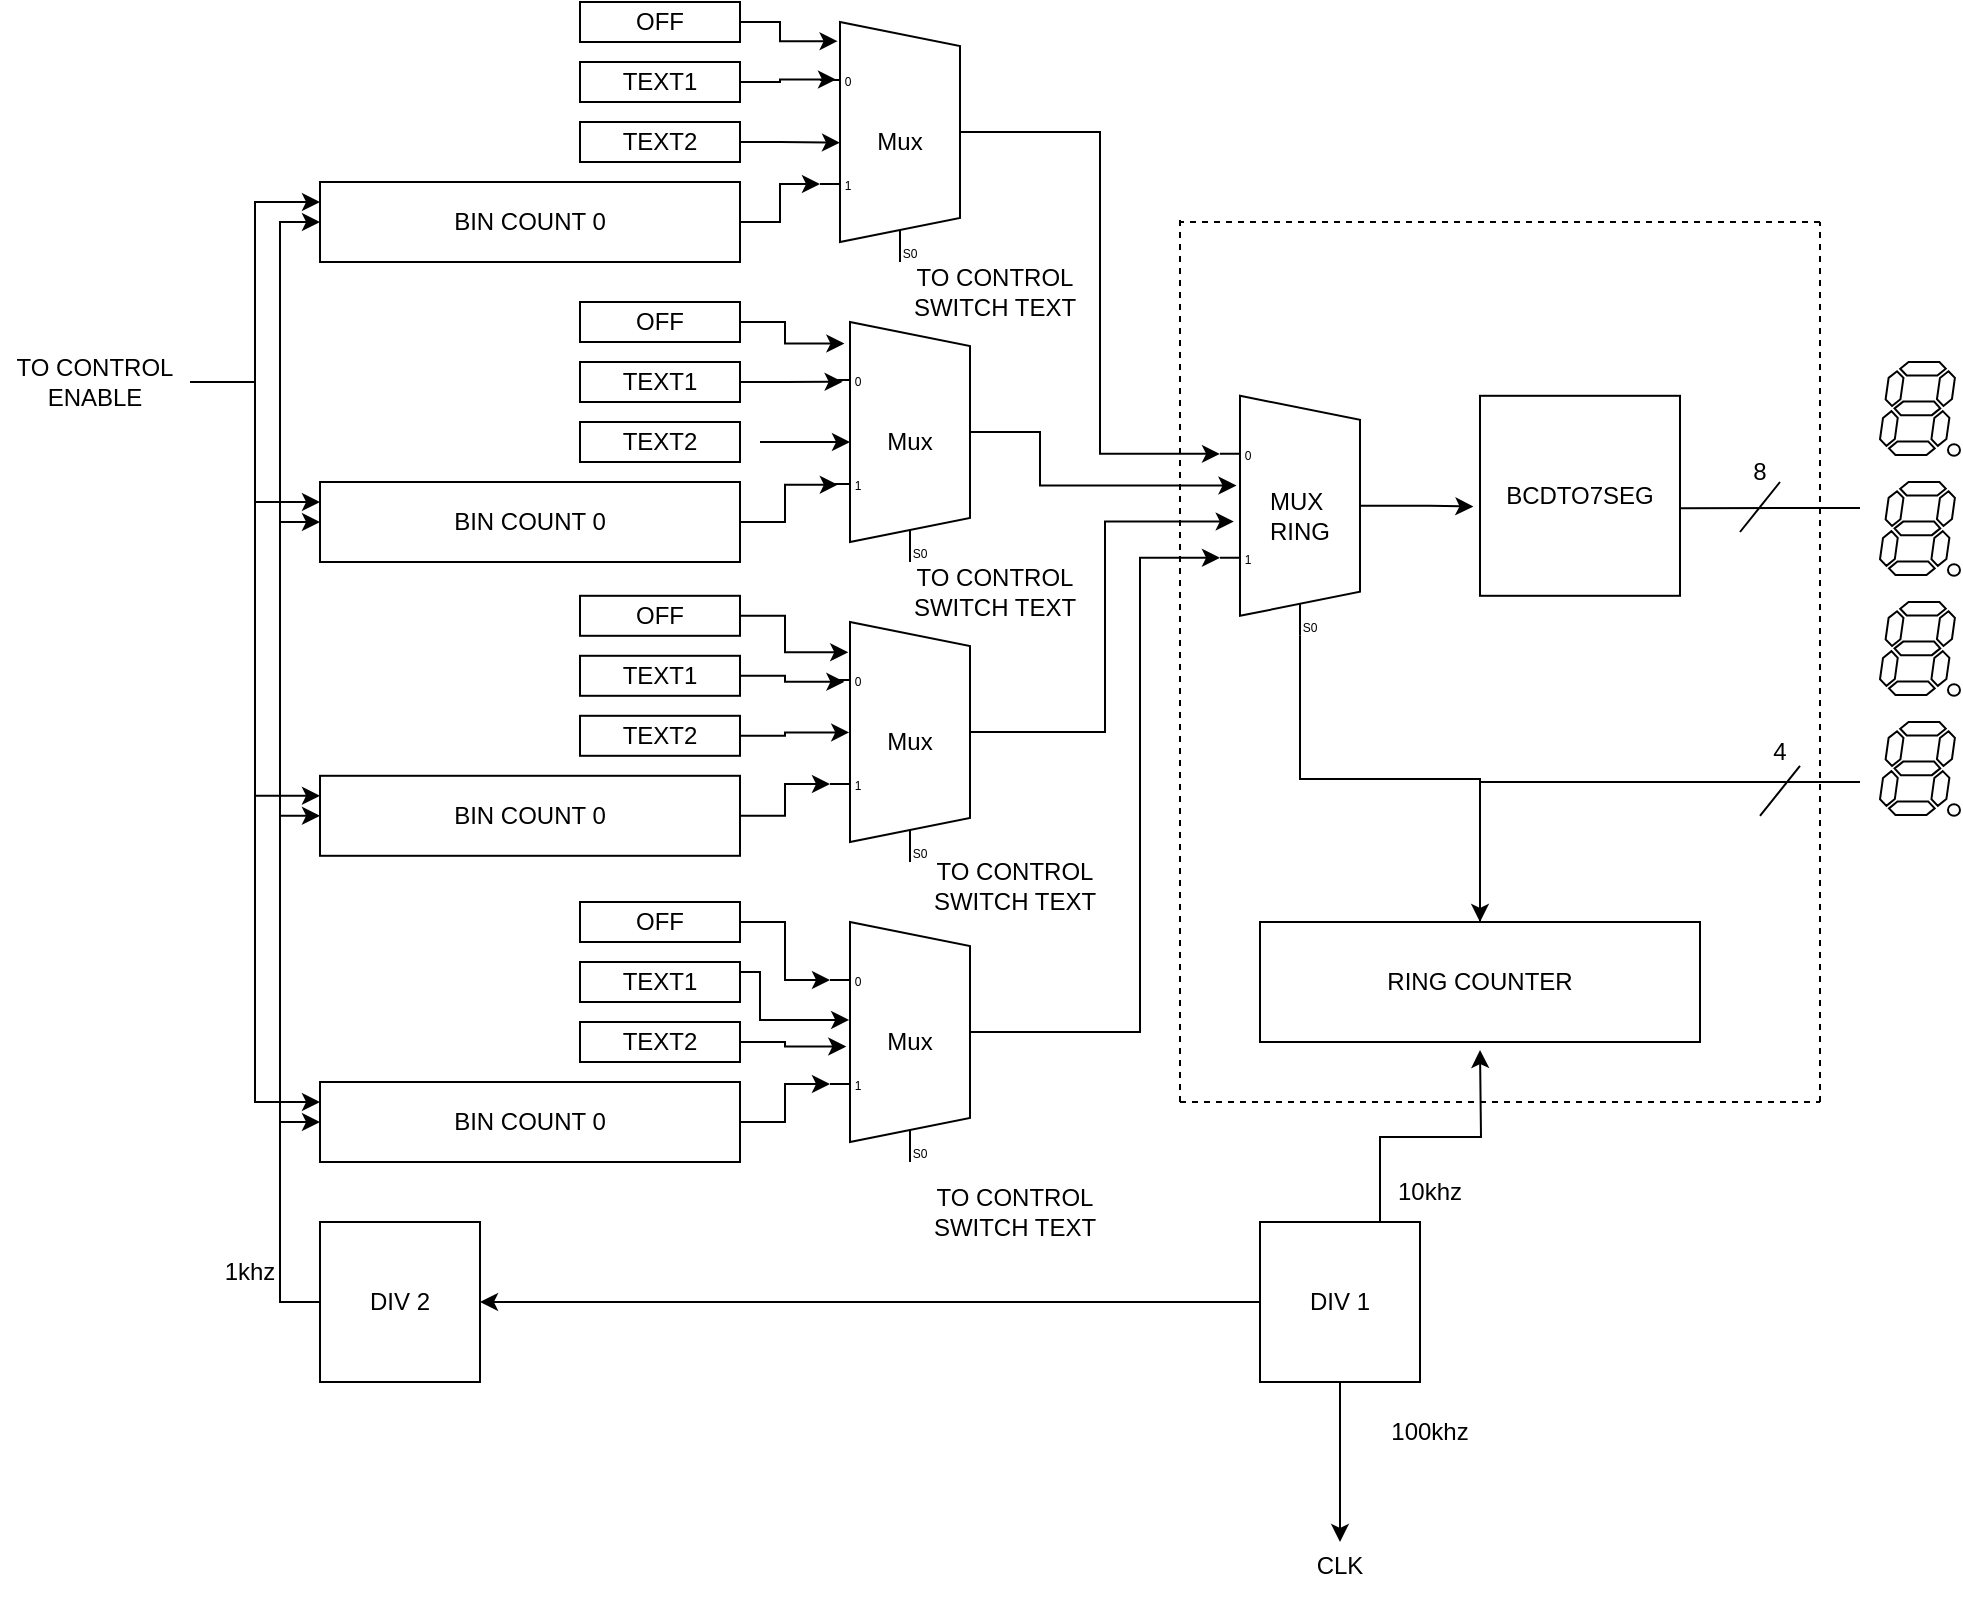 <mxfile version="24.5.3" type="device">
  <diagram name="Page-1" id="4FYXqvqI-jiAmky2QAjR">
    <mxGraphModel dx="1418" dy="828" grid="1" gridSize="10" guides="1" tooltips="1" connect="1" arrows="1" fold="1" page="1" pageScale="1" pageWidth="1169" pageHeight="827" math="0" shadow="0">
      <root>
        <mxCell id="0" />
        <mxCell id="1" parent="0" />
        <mxCell id="FUVsSBjmbc8zg6AMFsb8-2" value="" style="verticalLabelPosition=bottom;shadow=0;dashed=0;align=center;html=1;verticalAlign=top;shape=mxgraph.electrical.opto_electronics.7_segment_display_with_dp;pointerEvents=1;" parent="1" vertex="1">
          <mxGeometry x="970" y="210" width="40" height="46.9" as="geometry" />
        </mxCell>
        <mxCell id="FUVsSBjmbc8zg6AMFsb8-3" value="" style="verticalLabelPosition=bottom;shadow=0;dashed=0;align=center;html=1;verticalAlign=top;shape=mxgraph.electrical.opto_electronics.7_segment_display_with_dp;pointerEvents=1;" parent="1" vertex="1">
          <mxGeometry x="970" y="270" width="40" height="46.9" as="geometry" />
        </mxCell>
        <mxCell id="FUVsSBjmbc8zg6AMFsb8-4" value="" style="verticalLabelPosition=bottom;shadow=0;dashed=0;align=center;html=1;verticalAlign=top;shape=mxgraph.electrical.opto_electronics.7_segment_display_with_dp;pointerEvents=1;" parent="1" vertex="1">
          <mxGeometry x="970" y="330" width="40" height="46.9" as="geometry" />
        </mxCell>
        <mxCell id="FUVsSBjmbc8zg6AMFsb8-5" value="" style="verticalLabelPosition=bottom;shadow=0;dashed=0;align=center;html=1;verticalAlign=top;shape=mxgraph.electrical.opto_electronics.7_segment_display_with_dp;pointerEvents=1;" parent="1" vertex="1">
          <mxGeometry x="970" y="390" width="40" height="46.9" as="geometry" />
        </mxCell>
        <mxCell id="FUVsSBjmbc8zg6AMFsb8-8" value="BCDTO7SEG" style="whiteSpace=wrap;html=1;aspect=fixed;" parent="1" vertex="1">
          <mxGeometry x="770" y="226.9" width="100" height="100" as="geometry" />
        </mxCell>
        <mxCell id="FUVsSBjmbc8zg6AMFsb8-9" value="" style="endArrow=none;html=1;rounded=0;" parent="1" edge="1">
          <mxGeometry width="50" height="50" relative="1" as="geometry">
            <mxPoint x="870" y="283.1" as="sourcePoint" />
            <mxPoint x="960" y="283" as="targetPoint" />
          </mxGeometry>
        </mxCell>
        <mxCell id="FUVsSBjmbc8zg6AMFsb8-10" value="" style="endArrow=none;html=1;rounded=0;" parent="1" edge="1">
          <mxGeometry width="50" height="50" relative="1" as="geometry">
            <mxPoint x="900" y="295" as="sourcePoint" />
            <mxPoint x="920" y="270" as="targetPoint" />
            <Array as="points" />
          </mxGeometry>
        </mxCell>
        <mxCell id="FUVsSBjmbc8zg6AMFsb8-11" value="8" style="text;html=1;align=center;verticalAlign=middle;whiteSpace=wrap;rounded=0;" parent="1" vertex="1">
          <mxGeometry x="880" y="250" width="60" height="30" as="geometry" />
        </mxCell>
        <mxCell id="FUVsSBjmbc8zg6AMFsb8-12" value="" style="endArrow=none;html=1;rounded=0;" parent="1" edge="1">
          <mxGeometry width="50" height="50" relative="1" as="geometry">
            <mxPoint x="880" y="420" as="sourcePoint" />
            <mxPoint x="960" y="420" as="targetPoint" />
          </mxGeometry>
        </mxCell>
        <mxCell id="FUVsSBjmbc8zg6AMFsb8-13" value="" style="endArrow=none;html=1;rounded=0;" parent="1" edge="1">
          <mxGeometry width="50" height="50" relative="1" as="geometry">
            <mxPoint x="910" y="436.9" as="sourcePoint" />
            <mxPoint x="930" y="411.9" as="targetPoint" />
            <Array as="points" />
          </mxGeometry>
        </mxCell>
        <mxCell id="FUVsSBjmbc8zg6AMFsb8-14" value="4" style="text;html=1;align=center;verticalAlign=middle;whiteSpace=wrap;rounded=0;" parent="1" vertex="1">
          <mxGeometry x="890" y="390" width="60" height="30" as="geometry" />
        </mxCell>
        <mxCell id="FUVsSBjmbc8zg6AMFsb8-16" value="RING COUNTER" style="rounded=0;whiteSpace=wrap;html=1;" parent="1" vertex="1">
          <mxGeometry x="660" y="490" width="220" height="60" as="geometry" />
        </mxCell>
        <mxCell id="FUVsSBjmbc8zg6AMFsb8-20" value="" style="endArrow=none;html=1;rounded=0;" parent="1" edge="1">
          <mxGeometry width="50" height="50" relative="1" as="geometry">
            <mxPoint x="770" y="420" as="sourcePoint" />
            <mxPoint x="880" y="420" as="targetPoint" />
          </mxGeometry>
        </mxCell>
        <mxCell id="FUVsSBjmbc8zg6AMFsb8-21" value="" style="endArrow=none;html=1;rounded=0;exitX=0.5;exitY=0;exitDx=0;exitDy=0;" parent="1" source="FUVsSBjmbc8zg6AMFsb8-16" edge="1">
          <mxGeometry width="50" height="50" relative="1" as="geometry">
            <mxPoint x="720" y="470" as="sourcePoint" />
            <mxPoint x="770" y="420" as="targetPoint" />
          </mxGeometry>
        </mxCell>
        <mxCell id="FUVsSBjmbc8zg6AMFsb8-24" style="edgeStyle=orthogonalEdgeStyle;rounded=0;orthogonalLoop=1;jettySize=auto;html=1;exitX=0.375;exitY=1;exitDx=10;exitDy=0;exitPerimeter=0;entryX=0.5;entryY=0;entryDx=0;entryDy=0;" parent="1" source="FUVsSBjmbc8zg6AMFsb8-23" target="FUVsSBjmbc8zg6AMFsb8-16" edge="1">
          <mxGeometry relative="1" as="geometry" />
        </mxCell>
        <object label="MUX&amp;nbsp;&lt;div&gt;RING&lt;/div&gt;" id="FUVsSBjmbc8zg6AMFsb8-23">
          <mxCell style="shadow=0;dashed=0;align=center;html=1;strokeWidth=1;shape=mxgraph.electrical.abstract.mux2;whiteSpace=wrap;" parent="1" vertex="1">
            <mxGeometry x="640" y="226.9" width="80" height="120" as="geometry" />
          </mxCell>
        </object>
        <mxCell id="FUVsSBjmbc8zg6AMFsb8-25" style="edgeStyle=orthogonalEdgeStyle;rounded=0;orthogonalLoop=1;jettySize=auto;html=1;exitX=1;exitY=0.5;exitDx=0;exitDy=-5;exitPerimeter=0;entryX=-0.033;entryY=0.554;entryDx=0;entryDy=0;entryPerimeter=0;" parent="1" source="FUVsSBjmbc8zg6AMFsb8-23" target="FUVsSBjmbc8zg6AMFsb8-8" edge="1">
          <mxGeometry relative="1" as="geometry" />
        </mxCell>
        <object label="Mux" id="FUVsSBjmbc8zg6AMFsb8-26">
          <mxCell style="shadow=0;dashed=0;align=center;html=1;strokeWidth=1;shape=mxgraph.electrical.abstract.mux2;whiteSpace=wrap;" parent="1" vertex="1">
            <mxGeometry x="440" y="40.0" width="80" height="120" as="geometry" />
          </mxCell>
        </object>
        <object label="Mux" id="FUVsSBjmbc8zg6AMFsb8-28">
          <mxCell style="shadow=0;dashed=0;align=center;html=1;strokeWidth=1;shape=mxgraph.electrical.abstract.mux2;whiteSpace=wrap;" parent="1" vertex="1">
            <mxGeometry x="445" y="190.0" width="80" height="120" as="geometry" />
          </mxCell>
        </object>
        <object label="Mux" id="FUVsSBjmbc8zg6AMFsb8-29">
          <mxCell style="shadow=0;dashed=0;align=center;html=1;strokeWidth=1;shape=mxgraph.electrical.abstract.mux2;whiteSpace=wrap;" parent="1" vertex="1">
            <mxGeometry x="445" y="340" width="80" height="120" as="geometry" />
          </mxCell>
        </object>
        <object label="Mux" id="FUVsSBjmbc8zg6AMFsb8-30">
          <mxCell style="shadow=0;dashed=0;align=center;html=1;strokeWidth=1;shape=mxgraph.electrical.abstract.mux2;whiteSpace=wrap;" parent="1" vertex="1">
            <mxGeometry x="445" y="490" width="80" height="120" as="geometry" />
          </mxCell>
        </object>
        <mxCell id="FUVsSBjmbc8zg6AMFsb8-31" value="TEXT1" style="rounded=0;whiteSpace=wrap;html=1;" parent="1" vertex="1">
          <mxGeometry x="320" y="60" width="80" height="20" as="geometry" />
        </mxCell>
        <mxCell id="FUVsSBjmbc8zg6AMFsb8-33" style="edgeStyle=orthogonalEdgeStyle;rounded=0;orthogonalLoop=1;jettySize=auto;html=1;exitX=1;exitY=0.5;exitDx=0;exitDy=-5;exitPerimeter=0;entryX=0;entryY=0.217;entryDx=0;entryDy=3;entryPerimeter=0;" parent="1" source="FUVsSBjmbc8zg6AMFsb8-26" target="FUVsSBjmbc8zg6AMFsb8-23" edge="1">
          <mxGeometry relative="1" as="geometry" />
        </mxCell>
        <mxCell id="FUVsSBjmbc8zg6AMFsb8-34" style="edgeStyle=orthogonalEdgeStyle;rounded=0;orthogonalLoop=1;jettySize=auto;html=1;exitX=1;exitY=0.5;exitDx=0;exitDy=-5;exitPerimeter=0;entryX=0.103;entryY=0.374;entryDx=0;entryDy=0;entryPerimeter=0;" parent="1" source="FUVsSBjmbc8zg6AMFsb8-28" target="FUVsSBjmbc8zg6AMFsb8-23" edge="1">
          <mxGeometry relative="1" as="geometry">
            <Array as="points">
              <mxPoint x="550" y="245" />
              <mxPoint x="550" y="272" />
            </Array>
          </mxGeometry>
        </mxCell>
        <mxCell id="FUVsSBjmbc8zg6AMFsb8-35" style="edgeStyle=orthogonalEdgeStyle;rounded=0;orthogonalLoop=1;jettySize=auto;html=1;exitX=1;exitY=0.5;exitDx=0;exitDy=-5;exitPerimeter=0;entryX=0.086;entryY=0.524;entryDx=0;entryDy=0;entryPerimeter=0;" parent="1" source="FUVsSBjmbc8zg6AMFsb8-29" target="FUVsSBjmbc8zg6AMFsb8-23" edge="1">
          <mxGeometry relative="1" as="geometry" />
        </mxCell>
        <mxCell id="FUVsSBjmbc8zg6AMFsb8-36" style="edgeStyle=orthogonalEdgeStyle;rounded=0;orthogonalLoop=1;jettySize=auto;html=1;exitX=1;exitY=0.5;exitDx=0;exitDy=-5;exitPerimeter=0;entryX=0;entryY=0.65;entryDx=0;entryDy=3;entryPerimeter=0;" parent="1" source="FUVsSBjmbc8zg6AMFsb8-30" target="FUVsSBjmbc8zg6AMFsb8-23" edge="1">
          <mxGeometry relative="1" as="geometry">
            <Array as="points">
              <mxPoint x="600" y="545" />
              <mxPoint x="600" y="308" />
            </Array>
          </mxGeometry>
        </mxCell>
        <mxCell id="FUVsSBjmbc8zg6AMFsb8-37" value="TEXT2" style="rounded=0;whiteSpace=wrap;html=1;" parent="1" vertex="1">
          <mxGeometry x="320" y="90" width="80" height="20" as="geometry" />
        </mxCell>
        <mxCell id="FUVsSBjmbc8zg6AMFsb8-38" value="OFF" style="rounded=0;whiteSpace=wrap;html=1;" parent="1" vertex="1">
          <mxGeometry x="320" y="30" width="80" height="20" as="geometry" />
        </mxCell>
        <mxCell id="FUVsSBjmbc8zg6AMFsb8-39" value="BIN COUNT 0" style="rounded=0;whiteSpace=wrap;html=1;" parent="1" vertex="1">
          <mxGeometry x="190" y="120" width="210" height="40" as="geometry" />
        </mxCell>
        <mxCell id="FUVsSBjmbc8zg6AMFsb8-45" value="TEXT1" style="rounded=0;whiteSpace=wrap;html=1;" parent="1" vertex="1">
          <mxGeometry x="320" y="210" width="80" height="20" as="geometry" />
        </mxCell>
        <mxCell id="FUVsSBjmbc8zg6AMFsb8-66" style="edgeStyle=orthogonalEdgeStyle;rounded=0;orthogonalLoop=1;jettySize=auto;html=1;exitX=1;exitY=0.5;exitDx=0;exitDy=0;" parent="1" edge="1">
          <mxGeometry relative="1" as="geometry">
            <mxPoint x="410" y="250" as="sourcePoint" />
            <mxPoint x="455" y="250" as="targetPoint" />
          </mxGeometry>
        </mxCell>
        <mxCell id="FUVsSBjmbc8zg6AMFsb8-46" value="TEXT2" style="rounded=0;whiteSpace=wrap;html=1;" parent="1" vertex="1">
          <mxGeometry x="320" y="240" width="80" height="20" as="geometry" />
        </mxCell>
        <mxCell id="FUVsSBjmbc8zg6AMFsb8-47" value="OFF" style="rounded=0;whiteSpace=wrap;html=1;" parent="1" vertex="1">
          <mxGeometry x="320" y="180" width="80" height="20" as="geometry" />
        </mxCell>
        <mxCell id="FUVsSBjmbc8zg6AMFsb8-48" value="BIN COUNT 0" style="rounded=0;whiteSpace=wrap;html=1;" parent="1" vertex="1">
          <mxGeometry x="190" y="270" width="210" height="40" as="geometry" />
        </mxCell>
        <mxCell id="FUVsSBjmbc8zg6AMFsb8-49" value="TEXT1" style="rounded=0;whiteSpace=wrap;html=1;" parent="1" vertex="1">
          <mxGeometry x="320" y="356.9" width="80" height="20" as="geometry" />
        </mxCell>
        <mxCell id="FUVsSBjmbc8zg6AMFsb8-50" value="TEXT2" style="rounded=0;whiteSpace=wrap;html=1;" parent="1" vertex="1">
          <mxGeometry x="320" y="386.9" width="80" height="20" as="geometry" />
        </mxCell>
        <mxCell id="FUVsSBjmbc8zg6AMFsb8-51" value="OFF" style="rounded=0;whiteSpace=wrap;html=1;" parent="1" vertex="1">
          <mxGeometry x="320" y="326.9" width="80" height="20" as="geometry" />
        </mxCell>
        <mxCell id="FUVsSBjmbc8zg6AMFsb8-52" value="BIN COUNT 0" style="rounded=0;whiteSpace=wrap;html=1;" parent="1" vertex="1">
          <mxGeometry x="190" y="416.9" width="210" height="40" as="geometry" />
        </mxCell>
        <mxCell id="FUVsSBjmbc8zg6AMFsb8-53" value="TEXT1" style="rounded=0;whiteSpace=wrap;html=1;" parent="1" vertex="1">
          <mxGeometry x="320" y="510" width="80" height="20" as="geometry" />
        </mxCell>
        <mxCell id="FUVsSBjmbc8zg6AMFsb8-54" value="TEXT2" style="rounded=0;whiteSpace=wrap;html=1;" parent="1" vertex="1">
          <mxGeometry x="320" y="540" width="80" height="20" as="geometry" />
        </mxCell>
        <mxCell id="FUVsSBjmbc8zg6AMFsb8-55" value="OFF" style="rounded=0;whiteSpace=wrap;html=1;" parent="1" vertex="1">
          <mxGeometry x="320" y="480" width="80" height="20" as="geometry" />
        </mxCell>
        <mxCell id="FUVsSBjmbc8zg6AMFsb8-56" value="BIN COUNT 0" style="rounded=0;whiteSpace=wrap;html=1;" parent="1" vertex="1">
          <mxGeometry x="190" y="570" width="210" height="40" as="geometry" />
        </mxCell>
        <mxCell id="FUVsSBjmbc8zg6AMFsb8-57" style="edgeStyle=orthogonalEdgeStyle;rounded=0;orthogonalLoop=1;jettySize=auto;html=1;exitX=1;exitY=0.5;exitDx=0;exitDy=0;entryX=0;entryY=0.217;entryDx=0;entryDy=3;entryPerimeter=0;" parent="1" source="FUVsSBjmbc8zg6AMFsb8-55" target="FUVsSBjmbc8zg6AMFsb8-30" edge="1">
          <mxGeometry relative="1" as="geometry" />
        </mxCell>
        <mxCell id="FUVsSBjmbc8zg6AMFsb8-58" style="edgeStyle=orthogonalEdgeStyle;rounded=0;orthogonalLoop=1;jettySize=auto;html=1;exitX=1;exitY=0.25;exitDx=0;exitDy=0;entryX=0.12;entryY=0.408;entryDx=0;entryDy=0;entryPerimeter=0;" parent="1" source="FUVsSBjmbc8zg6AMFsb8-53" target="FUVsSBjmbc8zg6AMFsb8-30" edge="1">
          <mxGeometry relative="1" as="geometry">
            <Array as="points">
              <mxPoint x="410" y="515" />
              <mxPoint x="410" y="539" />
            </Array>
          </mxGeometry>
        </mxCell>
        <mxCell id="FUVsSBjmbc8zg6AMFsb8-59" style="edgeStyle=orthogonalEdgeStyle;rounded=0;orthogonalLoop=1;jettySize=auto;html=1;exitX=1;exitY=0.5;exitDx=0;exitDy=0;entryX=0.102;entryY=0.519;entryDx=0;entryDy=0;entryPerimeter=0;" parent="1" source="FUVsSBjmbc8zg6AMFsb8-54" target="FUVsSBjmbc8zg6AMFsb8-30" edge="1">
          <mxGeometry relative="1" as="geometry" />
        </mxCell>
        <mxCell id="FUVsSBjmbc8zg6AMFsb8-60" style="edgeStyle=orthogonalEdgeStyle;rounded=0;orthogonalLoop=1;jettySize=auto;html=1;exitX=1;exitY=0.5;exitDx=0;exitDy=0;entryX=0;entryY=0.65;entryDx=0;entryDy=3;entryPerimeter=0;" parent="1" source="FUVsSBjmbc8zg6AMFsb8-56" target="FUVsSBjmbc8zg6AMFsb8-30" edge="1">
          <mxGeometry relative="1" as="geometry" />
        </mxCell>
        <mxCell id="FUVsSBjmbc8zg6AMFsb8-61" style="edgeStyle=orthogonalEdgeStyle;rounded=0;orthogonalLoop=1;jettySize=auto;html=1;exitX=1;exitY=0.5;exitDx=0;exitDy=0;entryX=0;entryY=0.65;entryDx=0;entryDy=3;entryPerimeter=0;" parent="1" source="FUVsSBjmbc8zg6AMFsb8-52" target="FUVsSBjmbc8zg6AMFsb8-29" edge="1">
          <mxGeometry relative="1" as="geometry" />
        </mxCell>
        <mxCell id="FUVsSBjmbc8zg6AMFsb8-62" style="edgeStyle=orthogonalEdgeStyle;rounded=0;orthogonalLoop=1;jettySize=auto;html=1;exitX=1;exitY=0.5;exitDx=0;exitDy=0;entryX=0.12;entryY=0.46;entryDx=0;entryDy=0;entryPerimeter=0;" parent="1" source="FUVsSBjmbc8zg6AMFsb8-50" target="FUVsSBjmbc8zg6AMFsb8-29" edge="1">
          <mxGeometry relative="1" as="geometry" />
        </mxCell>
        <mxCell id="FUVsSBjmbc8zg6AMFsb8-63" style="edgeStyle=orthogonalEdgeStyle;rounded=0;orthogonalLoop=1;jettySize=auto;html=1;exitX=1;exitY=0.5;exitDx=0;exitDy=0;entryX=0.09;entryY=0.249;entryDx=0;entryDy=0;entryPerimeter=0;" parent="1" source="FUVsSBjmbc8zg6AMFsb8-49" target="FUVsSBjmbc8zg6AMFsb8-29" edge="1">
          <mxGeometry relative="1" as="geometry" />
        </mxCell>
        <mxCell id="FUVsSBjmbc8zg6AMFsb8-64" style="edgeStyle=orthogonalEdgeStyle;rounded=0;orthogonalLoop=1;jettySize=auto;html=1;exitX=1;exitY=0.5;exitDx=0;exitDy=0;entryX=0.114;entryY=0.126;entryDx=0;entryDy=0;entryPerimeter=0;" parent="1" source="FUVsSBjmbc8zg6AMFsb8-51" target="FUVsSBjmbc8zg6AMFsb8-29" edge="1">
          <mxGeometry relative="1" as="geometry" />
        </mxCell>
        <mxCell id="FUVsSBjmbc8zg6AMFsb8-65" style="edgeStyle=orthogonalEdgeStyle;rounded=0;orthogonalLoop=1;jettySize=auto;html=1;exitX=1;exitY=0.5;exitDx=0;exitDy=0;entryX=0.049;entryY=0.678;entryDx=0;entryDy=0;entryPerimeter=0;" parent="1" source="FUVsSBjmbc8zg6AMFsb8-48" target="FUVsSBjmbc8zg6AMFsb8-28" edge="1">
          <mxGeometry relative="1" as="geometry" />
        </mxCell>
        <mxCell id="FUVsSBjmbc8zg6AMFsb8-67" style="edgeStyle=orthogonalEdgeStyle;rounded=0;orthogonalLoop=1;jettySize=auto;html=1;exitX=1;exitY=0.5;exitDx=0;exitDy=0;entryX=0.079;entryY=0.249;entryDx=0;entryDy=0;entryPerimeter=0;" parent="1" source="FUVsSBjmbc8zg6AMFsb8-45" target="FUVsSBjmbc8zg6AMFsb8-28" edge="1">
          <mxGeometry relative="1" as="geometry" />
        </mxCell>
        <mxCell id="FUVsSBjmbc8zg6AMFsb8-68" style="edgeStyle=orthogonalEdgeStyle;rounded=0;orthogonalLoop=1;jettySize=auto;html=1;exitX=1;exitY=0.5;exitDx=0;exitDy=0;entryX=0.09;entryY=0.09;entryDx=0;entryDy=0;entryPerimeter=0;" parent="1" source="FUVsSBjmbc8zg6AMFsb8-47" target="FUVsSBjmbc8zg6AMFsb8-28" edge="1">
          <mxGeometry relative="1" as="geometry" />
        </mxCell>
        <mxCell id="FUVsSBjmbc8zg6AMFsb8-69" style="edgeStyle=orthogonalEdgeStyle;rounded=0;orthogonalLoop=1;jettySize=auto;html=1;exitX=1;exitY=0.5;exitDx=0;exitDy=0;entryX=0;entryY=0.65;entryDx=0;entryDy=3;entryPerimeter=0;" parent="1" source="FUVsSBjmbc8zg6AMFsb8-39" target="FUVsSBjmbc8zg6AMFsb8-26" edge="1">
          <mxGeometry relative="1" as="geometry" />
        </mxCell>
        <mxCell id="FUVsSBjmbc8zg6AMFsb8-70" style="edgeStyle=orthogonalEdgeStyle;rounded=0;orthogonalLoop=1;jettySize=auto;html=1;exitX=1;exitY=0.5;exitDx=0;exitDy=0;entryX=0.125;entryY=0.503;entryDx=0;entryDy=0;entryPerimeter=0;" parent="1" source="FUVsSBjmbc8zg6AMFsb8-37" target="FUVsSBjmbc8zg6AMFsb8-26" edge="1">
          <mxGeometry relative="1" as="geometry" />
        </mxCell>
        <mxCell id="FUVsSBjmbc8zg6AMFsb8-71" style="edgeStyle=orthogonalEdgeStyle;rounded=0;orthogonalLoop=1;jettySize=auto;html=1;exitX=1;exitY=0.5;exitDx=0;exitDy=0;entryX=0.1;entryY=0.24;entryDx=0;entryDy=0;entryPerimeter=0;" parent="1" source="FUVsSBjmbc8zg6AMFsb8-31" target="FUVsSBjmbc8zg6AMFsb8-26" edge="1">
          <mxGeometry relative="1" as="geometry" />
        </mxCell>
        <mxCell id="FUVsSBjmbc8zg6AMFsb8-72" style="edgeStyle=orthogonalEdgeStyle;rounded=0;orthogonalLoop=1;jettySize=auto;html=1;exitX=1;exitY=0.5;exitDx=0;exitDy=0;entryX=0.11;entryY=0.08;entryDx=0;entryDy=0;entryPerimeter=0;" parent="1" source="FUVsSBjmbc8zg6AMFsb8-38" target="FUVsSBjmbc8zg6AMFsb8-26" edge="1">
          <mxGeometry relative="1" as="geometry" />
        </mxCell>
        <mxCell id="FUVsSBjmbc8zg6AMFsb8-74" value="" style="endArrow=none;dashed=1;html=1;rounded=0;" parent="1" edge="1">
          <mxGeometry width="50" height="50" relative="1" as="geometry">
            <mxPoint x="620" y="580" as="sourcePoint" />
            <mxPoint x="620" y="138.45" as="targetPoint" />
          </mxGeometry>
        </mxCell>
        <mxCell id="FUVsSBjmbc8zg6AMFsb8-75" value="" style="endArrow=none;dashed=1;html=1;rounded=0;" parent="1" edge="1">
          <mxGeometry width="50" height="50" relative="1" as="geometry">
            <mxPoint x="940" y="140" as="sourcePoint" />
            <mxPoint x="620" y="140" as="targetPoint" />
          </mxGeometry>
        </mxCell>
        <mxCell id="FUVsSBjmbc8zg6AMFsb8-76" value="" style="endArrow=none;dashed=1;html=1;rounded=0;" parent="1" edge="1">
          <mxGeometry width="50" height="50" relative="1" as="geometry">
            <mxPoint x="940" y="580" as="sourcePoint" />
            <mxPoint x="940" y="140" as="targetPoint" />
          </mxGeometry>
        </mxCell>
        <mxCell id="FUVsSBjmbc8zg6AMFsb8-78" value="" style="endArrow=none;dashed=1;html=1;rounded=0;" parent="1" edge="1">
          <mxGeometry width="50" height="50" relative="1" as="geometry">
            <mxPoint x="620" y="580" as="sourcePoint" />
            <mxPoint x="940" y="580" as="targetPoint" />
          </mxGeometry>
        </mxCell>
        <mxCell id="FUVsSBjmbc8zg6AMFsb8-81" style="edgeStyle=orthogonalEdgeStyle;rounded=0;orthogonalLoop=1;jettySize=auto;html=1;exitX=0;exitY=0.5;exitDx=0;exitDy=0;entryX=1;entryY=0.5;entryDx=0;entryDy=0;" parent="1" source="FUVsSBjmbc8zg6AMFsb8-79" target="FUVsSBjmbc8zg6AMFsb8-80" edge="1">
          <mxGeometry relative="1" as="geometry" />
        </mxCell>
        <mxCell id="FUVsSBjmbc8zg6AMFsb8-107" style="edgeStyle=orthogonalEdgeStyle;rounded=0;orthogonalLoop=1;jettySize=auto;html=1;exitX=0.5;exitY=1;exitDx=0;exitDy=0;" parent="1" source="FUVsSBjmbc8zg6AMFsb8-79" edge="1">
          <mxGeometry relative="1" as="geometry">
            <mxPoint x="700" y="800" as="targetPoint" />
          </mxGeometry>
        </mxCell>
        <mxCell id="FUVsSBjmbc8zg6AMFsb8-79" value="DIV 1" style="whiteSpace=wrap;html=1;aspect=fixed;" parent="1" vertex="1">
          <mxGeometry x="660" y="640" width="80" height="80" as="geometry" />
        </mxCell>
        <mxCell id="FUVsSBjmbc8zg6AMFsb8-82" style="edgeStyle=orthogonalEdgeStyle;rounded=0;orthogonalLoop=1;jettySize=auto;html=1;exitX=0;exitY=0.5;exitDx=0;exitDy=0;entryX=0;entryY=0.5;entryDx=0;entryDy=0;" parent="1" source="FUVsSBjmbc8zg6AMFsb8-80" target="FUVsSBjmbc8zg6AMFsb8-56" edge="1">
          <mxGeometry relative="1" as="geometry" />
        </mxCell>
        <mxCell id="FUVsSBjmbc8zg6AMFsb8-83" style="edgeStyle=orthogonalEdgeStyle;rounded=0;orthogonalLoop=1;jettySize=auto;html=1;exitX=0;exitY=0.5;exitDx=0;exitDy=0;entryX=0;entryY=0.5;entryDx=0;entryDy=0;" parent="1" source="FUVsSBjmbc8zg6AMFsb8-80" target="FUVsSBjmbc8zg6AMFsb8-52" edge="1">
          <mxGeometry relative="1" as="geometry" />
        </mxCell>
        <mxCell id="FUVsSBjmbc8zg6AMFsb8-84" style="edgeStyle=orthogonalEdgeStyle;rounded=0;orthogonalLoop=1;jettySize=auto;html=1;exitX=0;exitY=0.5;exitDx=0;exitDy=0;entryX=0;entryY=0.5;entryDx=0;entryDy=0;" parent="1" source="FUVsSBjmbc8zg6AMFsb8-80" target="FUVsSBjmbc8zg6AMFsb8-48" edge="1">
          <mxGeometry relative="1" as="geometry" />
        </mxCell>
        <mxCell id="FUVsSBjmbc8zg6AMFsb8-85" style="edgeStyle=orthogonalEdgeStyle;rounded=0;orthogonalLoop=1;jettySize=auto;html=1;exitX=0;exitY=0.5;exitDx=0;exitDy=0;entryX=0;entryY=0.5;entryDx=0;entryDy=0;" parent="1" source="FUVsSBjmbc8zg6AMFsb8-80" target="FUVsSBjmbc8zg6AMFsb8-39" edge="1">
          <mxGeometry relative="1" as="geometry" />
        </mxCell>
        <mxCell id="FUVsSBjmbc8zg6AMFsb8-80" value="DIV 2" style="whiteSpace=wrap;html=1;aspect=fixed;" parent="1" vertex="1">
          <mxGeometry x="190" y="640" width="80" height="80" as="geometry" />
        </mxCell>
        <mxCell id="FUVsSBjmbc8zg6AMFsb8-86" style="edgeStyle=orthogonalEdgeStyle;rounded=0;orthogonalLoop=1;jettySize=auto;html=1;exitX=0.75;exitY=0;exitDx=0;exitDy=0;" parent="1" source="FUVsSBjmbc8zg6AMFsb8-79" edge="1">
          <mxGeometry relative="1" as="geometry">
            <mxPoint x="770" y="554" as="targetPoint" />
          </mxGeometry>
        </mxCell>
        <mxCell id="FUVsSBjmbc8zg6AMFsb8-87" value="TO CONTROL&lt;div&gt;SWITCH TEXT&lt;/div&gt;" style="text;html=1;align=center;verticalAlign=middle;whiteSpace=wrap;rounded=0;" parent="1" vertex="1">
          <mxGeometry x="480" y="160" width="95" height="30" as="geometry" />
        </mxCell>
        <mxCell id="FUVsSBjmbc8zg6AMFsb8-93" style="edgeStyle=orthogonalEdgeStyle;rounded=0;orthogonalLoop=1;jettySize=auto;html=1;exitX=1;exitY=0.5;exitDx=0;exitDy=0;entryX=0;entryY=0.25;entryDx=0;entryDy=0;" parent="1" source="FUVsSBjmbc8zg6AMFsb8-92" target="FUVsSBjmbc8zg6AMFsb8-39" edge="1">
          <mxGeometry relative="1" as="geometry" />
        </mxCell>
        <mxCell id="FUVsSBjmbc8zg6AMFsb8-95" style="edgeStyle=orthogonalEdgeStyle;rounded=0;orthogonalLoop=1;jettySize=auto;html=1;exitX=1;exitY=0.5;exitDx=0;exitDy=0;entryX=0;entryY=0.25;entryDx=0;entryDy=0;" parent="1" source="FUVsSBjmbc8zg6AMFsb8-92" target="FUVsSBjmbc8zg6AMFsb8-48" edge="1">
          <mxGeometry relative="1" as="geometry" />
        </mxCell>
        <mxCell id="FUVsSBjmbc8zg6AMFsb8-96" style="edgeStyle=orthogonalEdgeStyle;rounded=0;orthogonalLoop=1;jettySize=auto;html=1;exitX=1;exitY=0.5;exitDx=0;exitDy=0;entryX=0;entryY=0.25;entryDx=0;entryDy=0;" parent="1" source="FUVsSBjmbc8zg6AMFsb8-92" target="FUVsSBjmbc8zg6AMFsb8-52" edge="1">
          <mxGeometry relative="1" as="geometry" />
        </mxCell>
        <mxCell id="FUVsSBjmbc8zg6AMFsb8-97" style="edgeStyle=orthogonalEdgeStyle;rounded=0;orthogonalLoop=1;jettySize=auto;html=1;exitX=1;exitY=0.5;exitDx=0;exitDy=0;entryX=0;entryY=0.25;entryDx=0;entryDy=0;" parent="1" source="FUVsSBjmbc8zg6AMFsb8-92" target="FUVsSBjmbc8zg6AMFsb8-56" edge="1">
          <mxGeometry relative="1" as="geometry" />
        </mxCell>
        <mxCell id="FUVsSBjmbc8zg6AMFsb8-92" value="TO CONTROL&lt;div&gt;ENABLE&lt;/div&gt;" style="text;html=1;align=center;verticalAlign=middle;whiteSpace=wrap;rounded=0;" parent="1" vertex="1">
          <mxGeometry x="30" y="205" width="95" height="30" as="geometry" />
        </mxCell>
        <mxCell id="FUVsSBjmbc8zg6AMFsb8-98" value="TO CONTROL&lt;div&gt;SWITCH TEXT&lt;/div&gt;" style="text;html=1;align=center;verticalAlign=middle;whiteSpace=wrap;rounded=0;" parent="1" vertex="1">
          <mxGeometry x="480" y="310" width="95" height="30" as="geometry" />
        </mxCell>
        <mxCell id="FUVsSBjmbc8zg6AMFsb8-99" value="TO CONTROL&lt;div&gt;SWITCH TEXT&lt;/div&gt;" style="text;html=1;align=center;verticalAlign=middle;whiteSpace=wrap;rounded=0;" parent="1" vertex="1">
          <mxGeometry x="490" y="456.9" width="95" height="30" as="geometry" />
        </mxCell>
        <mxCell id="FUVsSBjmbc8zg6AMFsb8-101" value="TO CONTROL&lt;div&gt;SWITCH TEXT&lt;/div&gt;" style="text;html=1;align=center;verticalAlign=middle;whiteSpace=wrap;rounded=0;" parent="1" vertex="1">
          <mxGeometry x="490" y="620" width="95" height="30" as="geometry" />
        </mxCell>
        <mxCell id="FUVsSBjmbc8zg6AMFsb8-104" value="1khz" style="text;html=1;align=center;verticalAlign=middle;whiteSpace=wrap;rounded=0;" parent="1" vertex="1">
          <mxGeometry x="120" y="650" width="70" height="30" as="geometry" />
        </mxCell>
        <mxCell id="FUVsSBjmbc8zg6AMFsb8-105" value="10khz" style="text;html=1;align=center;verticalAlign=middle;whiteSpace=wrap;rounded=0;" parent="1" vertex="1">
          <mxGeometry x="710" y="610" width="70" height="30" as="geometry" />
        </mxCell>
        <mxCell id="FUVsSBjmbc8zg6AMFsb8-106" value="100khz" style="text;html=1;align=center;verticalAlign=middle;whiteSpace=wrap;rounded=0;" parent="1" vertex="1">
          <mxGeometry x="710" y="730" width="70" height="30" as="geometry" />
        </mxCell>
        <mxCell id="FUVsSBjmbc8zg6AMFsb8-108" value="CLK" style="text;html=1;align=center;verticalAlign=middle;whiteSpace=wrap;rounded=0;" parent="1" vertex="1">
          <mxGeometry x="670" y="797" width="60" height="30" as="geometry" />
        </mxCell>
      </root>
    </mxGraphModel>
  </diagram>
</mxfile>
